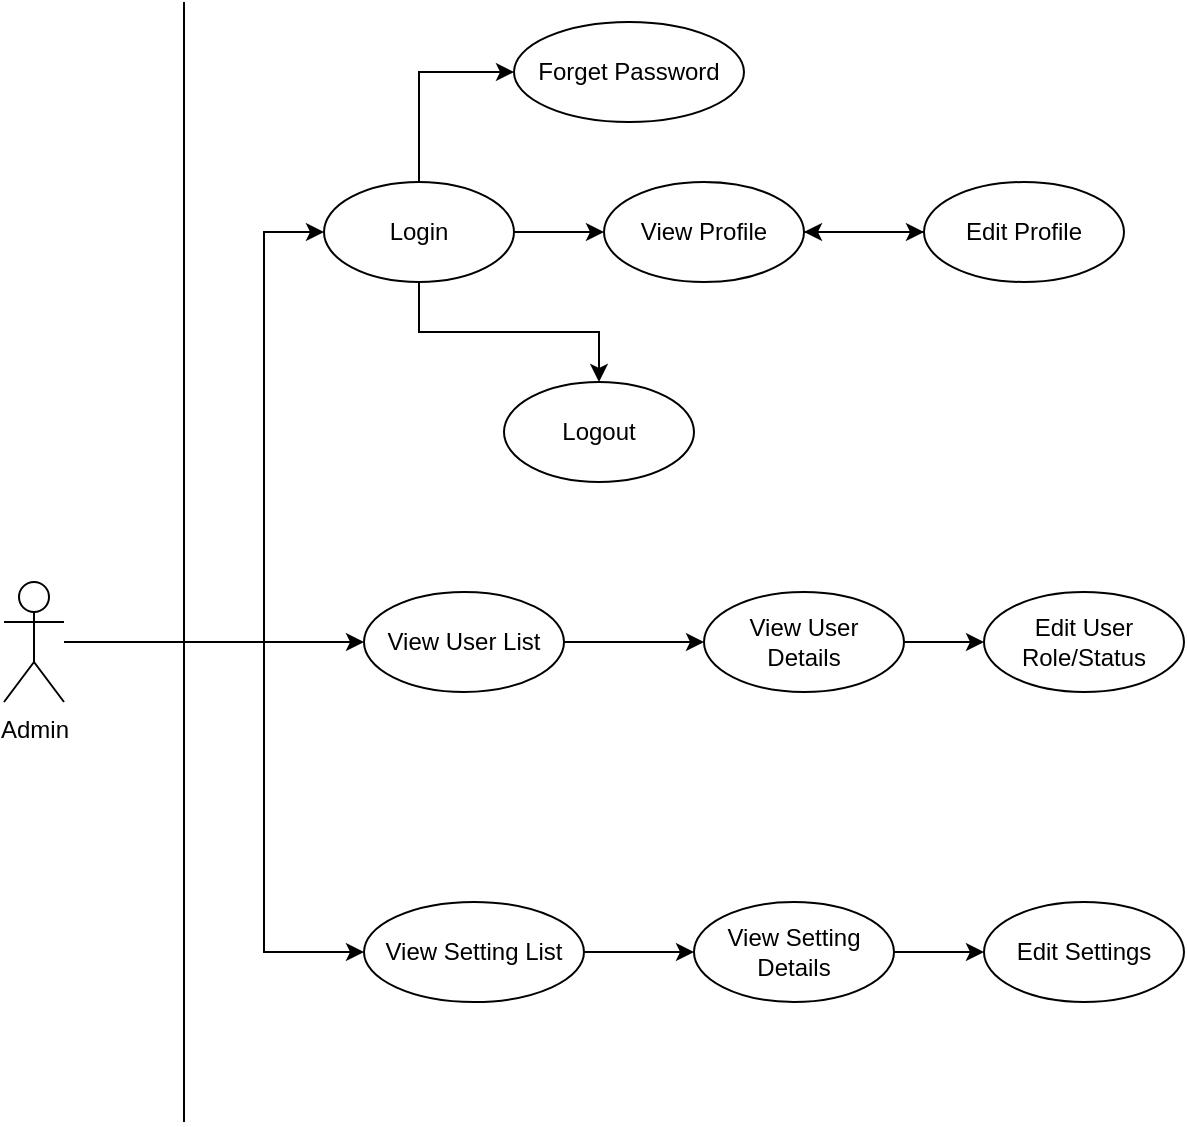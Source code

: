 <mxfile version="24.2.5" type="device">
  <diagram name="Page-1" id="QddTtM6oGtnDxqBSEBFD">
    <mxGraphModel dx="1219" dy="713" grid="1" gridSize="10" guides="1" tooltips="1" connect="1" arrows="1" fold="1" page="1" pageScale="1" pageWidth="850" pageHeight="1100" math="0" shadow="0">
      <root>
        <mxCell id="0" />
        <mxCell id="1" parent="0" />
        <mxCell id="UwcTE8XrF46-IyepMmQ9-6" style="edgeStyle=orthogonalEdgeStyle;rounded=0;orthogonalLoop=1;jettySize=auto;html=1;entryX=0;entryY=0.5;entryDx=0;entryDy=0;" edge="1" parent="1" source="UwcTE8XrF46-IyepMmQ9-1" target="UwcTE8XrF46-IyepMmQ9-4">
          <mxGeometry relative="1" as="geometry">
            <Array as="points">
              <mxPoint x="240" y="360" />
              <mxPoint x="240" y="155" />
            </Array>
          </mxGeometry>
        </mxCell>
        <mxCell id="UwcTE8XrF46-IyepMmQ9-17" style="edgeStyle=orthogonalEdgeStyle;rounded=0;orthogonalLoop=1;jettySize=auto;html=1;entryX=0;entryY=0.5;entryDx=0;entryDy=0;" edge="1" parent="1" source="UwcTE8XrF46-IyepMmQ9-1" target="UwcTE8XrF46-IyepMmQ9-16">
          <mxGeometry relative="1" as="geometry" />
        </mxCell>
        <mxCell id="UwcTE8XrF46-IyepMmQ9-24" style="edgeStyle=orthogonalEdgeStyle;rounded=0;orthogonalLoop=1;jettySize=auto;html=1;entryX=0;entryY=0.5;entryDx=0;entryDy=0;" edge="1" parent="1" source="UwcTE8XrF46-IyepMmQ9-1" target="UwcTE8XrF46-IyepMmQ9-23">
          <mxGeometry relative="1" as="geometry">
            <Array as="points">
              <mxPoint x="240" y="360" />
              <mxPoint x="240" y="515" />
            </Array>
          </mxGeometry>
        </mxCell>
        <mxCell id="UwcTE8XrF46-IyepMmQ9-1" value="Admin" style="shape=umlActor;verticalLabelPosition=bottom;verticalAlign=top;html=1;outlineConnect=0;" vertex="1" parent="1">
          <mxGeometry x="110" y="330" width="30" height="60" as="geometry" />
        </mxCell>
        <mxCell id="UwcTE8XrF46-IyepMmQ9-2" value="" style="endArrow=none;html=1;rounded=0;" edge="1" parent="1">
          <mxGeometry width="50" height="50" relative="1" as="geometry">
            <mxPoint x="200" y="600" as="sourcePoint" />
            <mxPoint x="200" y="40" as="targetPoint" />
          </mxGeometry>
        </mxCell>
        <mxCell id="UwcTE8XrF46-IyepMmQ9-7" style="edgeStyle=orthogonalEdgeStyle;rounded=0;orthogonalLoop=1;jettySize=auto;html=1;entryX=0.5;entryY=0;entryDx=0;entryDy=0;" edge="1" parent="1" source="UwcTE8XrF46-IyepMmQ9-4" target="UwcTE8XrF46-IyepMmQ9-5">
          <mxGeometry relative="1" as="geometry" />
        </mxCell>
        <mxCell id="UwcTE8XrF46-IyepMmQ9-8" style="edgeStyle=orthogonalEdgeStyle;rounded=0;orthogonalLoop=1;jettySize=auto;html=1;" edge="1" parent="1" source="UwcTE8XrF46-IyepMmQ9-4">
          <mxGeometry relative="1" as="geometry">
            <mxPoint x="410.0" y="155" as="targetPoint" />
          </mxGeometry>
        </mxCell>
        <mxCell id="UwcTE8XrF46-IyepMmQ9-15" style="edgeStyle=orthogonalEdgeStyle;rounded=0;orthogonalLoop=1;jettySize=auto;html=1;entryX=0;entryY=0.5;entryDx=0;entryDy=0;" edge="1" parent="1" source="UwcTE8XrF46-IyepMmQ9-4" target="UwcTE8XrF46-IyepMmQ9-14">
          <mxGeometry relative="1" as="geometry" />
        </mxCell>
        <mxCell id="UwcTE8XrF46-IyepMmQ9-4" value="Login" style="ellipse;whiteSpace=wrap;html=1;" vertex="1" parent="1">
          <mxGeometry x="270" y="130" width="95" height="50" as="geometry" />
        </mxCell>
        <mxCell id="UwcTE8XrF46-IyepMmQ9-5" value="Logout" style="ellipse;whiteSpace=wrap;html=1;" vertex="1" parent="1">
          <mxGeometry x="360" y="230" width="95" height="50" as="geometry" />
        </mxCell>
        <mxCell id="UwcTE8XrF46-IyepMmQ9-10" style="edgeStyle=orthogonalEdgeStyle;rounded=0;orthogonalLoop=1;jettySize=auto;html=1;" edge="1" parent="1" source="UwcTE8XrF46-IyepMmQ9-9">
          <mxGeometry relative="1" as="geometry">
            <mxPoint x="570.0" y="155" as="targetPoint" />
          </mxGeometry>
        </mxCell>
        <mxCell id="UwcTE8XrF46-IyepMmQ9-9" value="View Profile" style="ellipse;whiteSpace=wrap;html=1;" vertex="1" parent="1">
          <mxGeometry x="410" y="130" width="100" height="50" as="geometry" />
        </mxCell>
        <mxCell id="UwcTE8XrF46-IyepMmQ9-12" value="" style="edgeStyle=orthogonalEdgeStyle;rounded=0;orthogonalLoop=1;jettySize=auto;html=1;" edge="1" parent="1" source="UwcTE8XrF46-IyepMmQ9-11" target="UwcTE8XrF46-IyepMmQ9-9">
          <mxGeometry relative="1" as="geometry" />
        </mxCell>
        <mxCell id="UwcTE8XrF46-IyepMmQ9-11" value="Edit Profile" style="ellipse;whiteSpace=wrap;html=1;" vertex="1" parent="1">
          <mxGeometry x="570" y="130" width="100" height="50" as="geometry" />
        </mxCell>
        <mxCell id="UwcTE8XrF46-IyepMmQ9-14" value="Forget Password" style="ellipse;whiteSpace=wrap;html=1;" vertex="1" parent="1">
          <mxGeometry x="365" y="50" width="115" height="50" as="geometry" />
        </mxCell>
        <mxCell id="UwcTE8XrF46-IyepMmQ9-18" style="edgeStyle=orthogonalEdgeStyle;rounded=0;orthogonalLoop=1;jettySize=auto;html=1;" edge="1" parent="1" source="UwcTE8XrF46-IyepMmQ9-16">
          <mxGeometry relative="1" as="geometry">
            <mxPoint x="460.0" y="360" as="targetPoint" />
          </mxGeometry>
        </mxCell>
        <mxCell id="UwcTE8XrF46-IyepMmQ9-16" value="View User List" style="ellipse;whiteSpace=wrap;html=1;" vertex="1" parent="1">
          <mxGeometry x="290" y="335" width="100" height="50" as="geometry" />
        </mxCell>
        <mxCell id="UwcTE8XrF46-IyepMmQ9-22" style="edgeStyle=orthogonalEdgeStyle;rounded=0;orthogonalLoop=1;jettySize=auto;html=1;entryX=0;entryY=0.5;entryDx=0;entryDy=0;" edge="1" parent="1" source="UwcTE8XrF46-IyepMmQ9-20" target="UwcTE8XrF46-IyepMmQ9-21">
          <mxGeometry relative="1" as="geometry" />
        </mxCell>
        <mxCell id="UwcTE8XrF46-IyepMmQ9-20" value="View User&lt;div&gt;Details&lt;/div&gt;" style="ellipse;whiteSpace=wrap;html=1;" vertex="1" parent="1">
          <mxGeometry x="460" y="335" width="100" height="50" as="geometry" />
        </mxCell>
        <mxCell id="UwcTE8XrF46-IyepMmQ9-21" value="Edit User Role/Status" style="ellipse;whiteSpace=wrap;html=1;" vertex="1" parent="1">
          <mxGeometry x="600" y="335" width="100" height="50" as="geometry" />
        </mxCell>
        <mxCell id="UwcTE8XrF46-IyepMmQ9-26" style="edgeStyle=orthogonalEdgeStyle;rounded=0;orthogonalLoop=1;jettySize=auto;html=1;entryX=0;entryY=0.5;entryDx=0;entryDy=0;" edge="1" parent="1" source="UwcTE8XrF46-IyepMmQ9-23" target="UwcTE8XrF46-IyepMmQ9-25">
          <mxGeometry relative="1" as="geometry" />
        </mxCell>
        <mxCell id="UwcTE8XrF46-IyepMmQ9-23" value="View Setting List" style="ellipse;whiteSpace=wrap;html=1;" vertex="1" parent="1">
          <mxGeometry x="290" y="490" width="110" height="50" as="geometry" />
        </mxCell>
        <mxCell id="UwcTE8XrF46-IyepMmQ9-28" style="edgeStyle=orthogonalEdgeStyle;rounded=0;orthogonalLoop=1;jettySize=auto;html=1;entryX=0;entryY=0.5;entryDx=0;entryDy=0;" edge="1" parent="1" source="UwcTE8XrF46-IyepMmQ9-25" target="UwcTE8XrF46-IyepMmQ9-27">
          <mxGeometry relative="1" as="geometry" />
        </mxCell>
        <mxCell id="UwcTE8XrF46-IyepMmQ9-25" value="View Setting Details" style="ellipse;whiteSpace=wrap;html=1;" vertex="1" parent="1">
          <mxGeometry x="455" y="490" width="100" height="50" as="geometry" />
        </mxCell>
        <mxCell id="UwcTE8XrF46-IyepMmQ9-27" value="Edit Settings" style="ellipse;whiteSpace=wrap;html=1;" vertex="1" parent="1">
          <mxGeometry x="600" y="490" width="100" height="50" as="geometry" />
        </mxCell>
      </root>
    </mxGraphModel>
  </diagram>
</mxfile>
